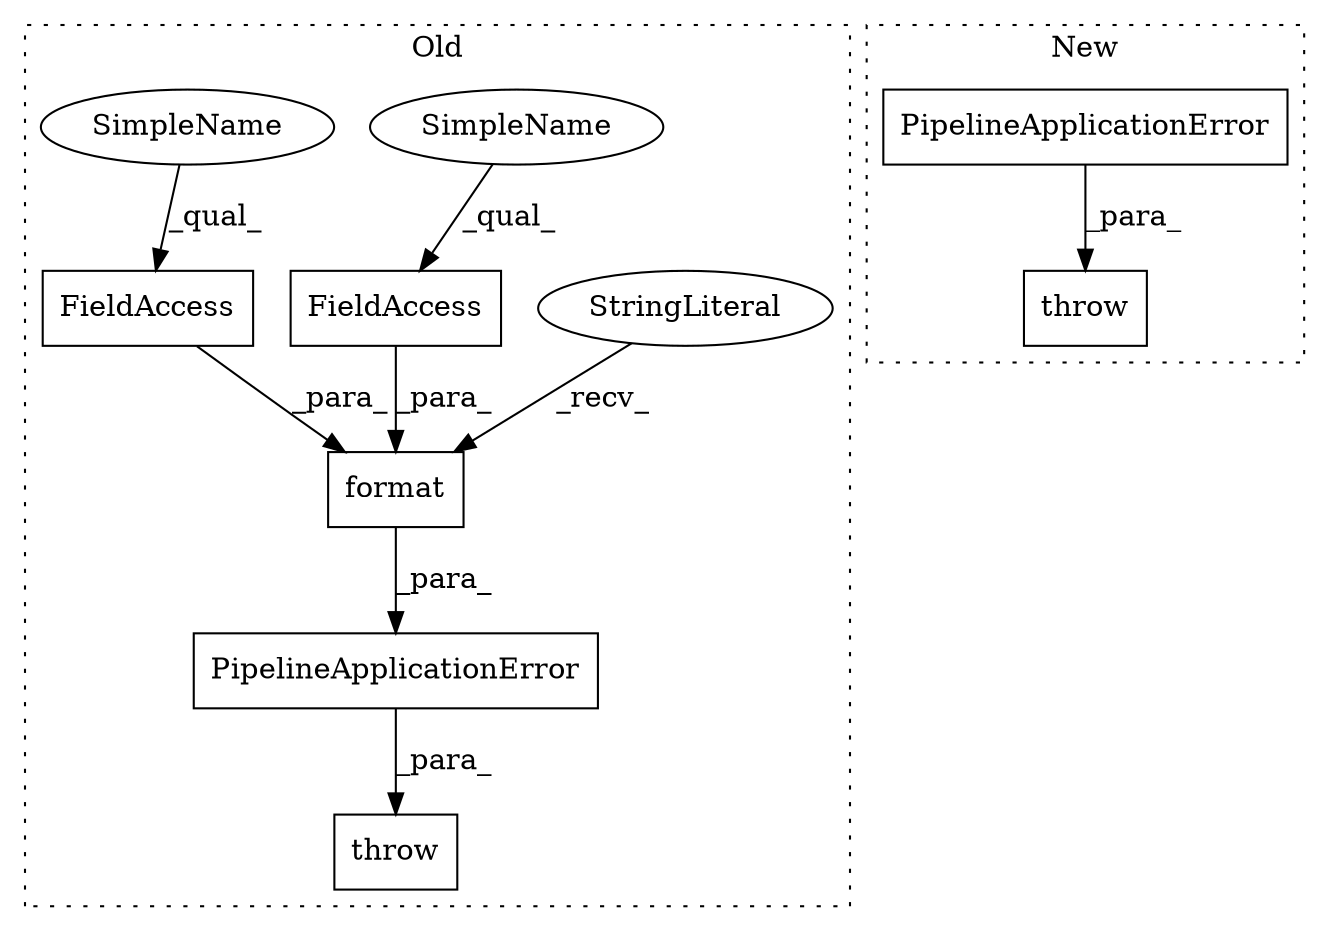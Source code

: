 digraph G {
subgraph cluster0 {
1 [label="format" a="32" s="14684,14721" l="7,1" shape="box"];
4 [label="throw" a="53" s="14587" l="6" shape="box"];
5 [label="PipelineApplicationError" a="32" s="14593,14722" l="25,1" shape="box"];
6 [label="StringLiteral" a="45" s="14618" l="65" shape="ellipse"];
7 [label="FieldAccess" a="22" s="14707" l="14" shape="box"];
8 [label="FieldAccess" a="22" s="14691" l="15" shape="box"];
9 [label="SimpleName" a="42" s="14691" l="4" shape="ellipse"];
10 [label="SimpleName" a="42" s="14707" l="4" shape="ellipse"];
label = "Old";
style="dotted";
}
subgraph cluster1 {
2 [label="PipelineApplicationError" a="32" s="13726" l="26" shape="box"];
3 [label="throw" a="53" s="13720" l="6" shape="box"];
label = "New";
style="dotted";
}
1 -> 5 [label="_para_"];
2 -> 3 [label="_para_"];
5 -> 4 [label="_para_"];
6 -> 1 [label="_recv_"];
7 -> 1 [label="_para_"];
8 -> 1 [label="_para_"];
9 -> 8 [label="_qual_"];
10 -> 7 [label="_qual_"];
}
